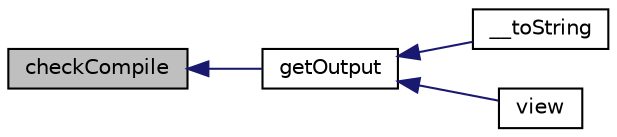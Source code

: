 digraph G
{
  edge [fontname="Helvetica",fontsize="10",labelfontname="Helvetica",labelfontsize="10"];
  node [fontname="Helvetica",fontsize="10",shape=record];
  rankdir=LR;
  Node1 [label="checkCompile",height=0.2,width=0.4,color="black", fillcolor="grey75", style="filled" fontcolor="black"];
  Node1 -> Node2 [dir=back,color="midnightblue",fontsize="10",style="solid",fontname="Helvetica"];
  Node2 [label="getOutput",height=0.2,width=0.4,color="black", fillcolor="white", style="filled",URL="$classtemplate.html#abcdc5267dc378cabc6d0d5de589b358b"];
  Node2 -> Node3 [dir=back,color="midnightblue",fontsize="10",style="solid",fontname="Helvetica"];
  Node3 [label="__toString",height=0.2,width=0.4,color="black", fillcolor="white", style="filled",URL="$classtemplate.html#a7516ca30af0db3cdbf9a7739b48ce91d"];
  Node2 -> Node4 [dir=back,color="midnightblue",fontsize="10",style="solid",fontname="Helvetica"];
  Node4 [label="view",height=0.2,width=0.4,color="black", fillcolor="white", style="filled",URL="$classtemplate.html#ada2685086f0dc2eb8099c94f7d074885"];
}

